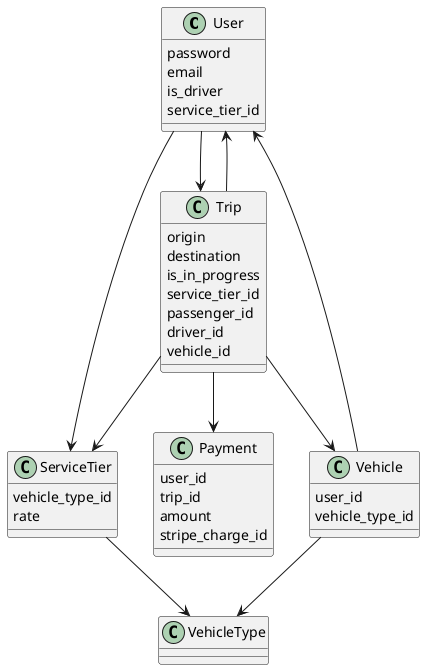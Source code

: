 @startuml
skinparam shadowing false

class User {
  password
  email
  is_driver
  service_tier_id
}

class Trip {
  origin
  destination
  is_in_progress
  service_tier_id
  passenger_id
  driver_id
  vehicle_id
}

class Payment {
  user_id
  trip_id
  amount
  stripe_charge_id
}

class Vehicle {
  user_id
  vehicle_type_id
}

class ServiceTier {
  vehicle_type_id
  rate
}

class VehicleType {
}


User --> Trip
Trip --> User
Trip --> Payment
Trip --> ServiceTier
Trip --> Vehicle
ServiceTier --> VehicleType
Vehicle --> VehicleType
Vehicle --> User
User --> ServiceTier

@enduml
